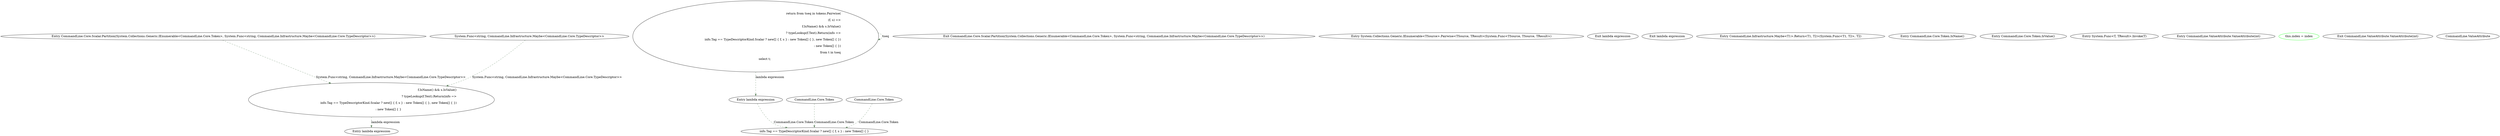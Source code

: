 digraph  {
m0_0 [cluster="CommandLine.Core.Scalar.Partition(System.Collections.Generic.IEnumerable<CommandLine.Core.Token>, System.Func<string, CommandLine.Infrastructure.Maybe<CommandLine.Core.TypeDescriptor>>)", file="StringBuilderExtensions.cs", label="Entry CommandLine.Core.Scalar.Partition(System.Collections.Generic.IEnumerable<CommandLine.Core.Token>, System.Func<string, CommandLine.Infrastructure.Maybe<CommandLine.Core.TypeDescriptor>>)", span="11-11"];
m0_1 [cluster="CommandLine.Core.Scalar.Partition(System.Collections.Generic.IEnumerable<CommandLine.Core.Token>, System.Func<string, CommandLine.Infrastructure.Maybe<CommandLine.Core.TypeDescriptor>>)", file="StringBuilderExtensions.cs", label="return from tseq in tokens.Pairwise(\r\n                (f, s) =>\r\n                        f.IsName() && s.IsValue()\r\n                            ? typeLookup(f.Text).Return(info =>\r\n                                    info.Tag == TypeDescriptorKind.Scalar ? new[] { f, s } : new Token[] { }, new Token[] { })\r\n                                    : new Token[] { })\r\n                   from t in tseq\r\n                   select t;", span="15-22"];
m0_2 [cluster="CommandLine.Core.Scalar.Partition(System.Collections.Generic.IEnumerable<CommandLine.Core.Token>, System.Func<string, CommandLine.Infrastructure.Maybe<CommandLine.Core.TypeDescriptor>>)", file="StringBuilderExtensions.cs", label="Exit CommandLine.Core.Scalar.Partition(System.Collections.Generic.IEnumerable<CommandLine.Core.Token>, System.Func<string, CommandLine.Infrastructure.Maybe<CommandLine.Core.TypeDescriptor>>)", span="11-11"];
m0_3 [cluster="System.Collections.Generic.IEnumerable<TSource>.Pairwise<TSource, TResult>(System.Func<TSource, TSource, TResult>)", file="StringBuilderExtensions.cs", label="Entry System.Collections.Generic.IEnumerable<TSource>.Pairwise<TSource, TResult>(System.Func<TSource, TSource, TResult>)", span="10-10"];
m0_11 [cluster="lambda expression", file="StringBuilderExtensions.cs", label="Entry lambda expression", span="18-19"];
m0_5 [cluster="lambda expression", file="StringBuilderExtensions.cs", label="f.IsName() && s.IsValue()\r\n                            ? typeLookup(f.Text).Return(info =>\r\n                                    info.Tag == TypeDescriptorKind.Scalar ? new[] { f, s } : new Token[] { }, new Token[] { })\r\n                                    : new Token[] { }", span="17-20"];
m0_4 [cluster="lambda expression", file="StringBuilderExtensions.cs", label="Entry lambda expression", span="16-20"];
m0_12 [cluster="lambda expression", file="StringBuilderExtensions.cs", label="info.Tag == TypeDescriptorKind.Scalar ? new[] { f, s } : new Token[] { }", span="19-19"];
m0_6 [cluster="lambda expression", file="StringBuilderExtensions.cs", label="Exit lambda expression", span="16-20"];
m0_13 [cluster="lambda expression", file="StringBuilderExtensions.cs", label="Exit lambda expression", span="18-19"];
m0_10 [cluster="CommandLine.Infrastructure.Maybe<T1>.Return<T1, T2>(System.Func<T1, T2>, T2)", file="StringBuilderExtensions.cs", label="Entry CommandLine.Infrastructure.Maybe<T1>.Return<T1, T2>(System.Func<T1, T2>, T2)", span="100-100"];
m0_7 [cluster="CommandLine.Core.Token.IsName()", file="StringBuilderExtensions.cs", label="Entry CommandLine.Core.Token.IsName()", span="68-68"];
m0_8 [cluster="CommandLine.Core.Token.IsValue()", file="StringBuilderExtensions.cs", label="Entry CommandLine.Core.Token.IsValue()", span="73-73"];
m0_9 [cluster="System.Func<T, TResult>.Invoke(T)", file="StringBuilderExtensions.cs", label="Entry System.Func<T, TResult>.Invoke(T)", span="0-0"];
m0_14 [file="StringBuilderExtensions.cs", label="System.Func<string, CommandLine.Infrastructure.Maybe<CommandLine.Core.TypeDescriptor>>", span=""];
m0_15 [file="StringBuilderExtensions.cs", label="CommandLine.Core.Token", span=""];
m0_16 [file="StringBuilderExtensions.cs", label="CommandLine.Core.Token", span=""];
m1_0 [cluster="CommandLine.ValueAttribute.ValueAttribute(int)", file="UnParserExtensions.cs", label="Entry CommandLine.ValueAttribute.ValueAttribute(int)", span="17-17"];
m1_1 [cluster="CommandLine.ValueAttribute.ValueAttribute(int)", color=green, community=0, file="UnParserExtensions.cs", label="this.index = index", prediction=0, span="19-19"];
m1_2 [cluster="CommandLine.ValueAttribute.ValueAttribute(int)", file="UnParserExtensions.cs", label="Exit CommandLine.ValueAttribute.ValueAttribute(int)", span="17-17"];
m1_3 [file="UnParserExtensions.cs", label="CommandLine.ValueAttribute", span=""];
m0_0 -> m0_5  [color=darkseagreen4, key=1, label="System.Func<string, CommandLine.Infrastructure.Maybe<CommandLine.Core.TypeDescriptor>>", style=dashed];
m0_1 -> m0_4  [color=darkseagreen4, key=1, label="lambda expression", style=dashed];
m0_1 -> m0_1  [color=darkseagreen4, key=1, label=tseq, style=dashed];
m0_5 -> m0_11  [color=darkseagreen4, key=1, label="lambda expression", style=dashed];
m0_4 -> m0_12  [color=darkseagreen4, key=1, label="CommandLine.Core.Token", style=dashed];
m0_14 -> m0_5  [color=darkseagreen4, key=1, label="System.Func<string, CommandLine.Infrastructure.Maybe<CommandLine.Core.TypeDescriptor>>", style=dashed];
m0_15 -> m0_12  [color=darkseagreen4, key=1, label="CommandLine.Core.Token", style=dashed];
m0_16 -> m0_12  [color=darkseagreen4, key=1, label="CommandLine.Core.Token", style=dashed];
}
